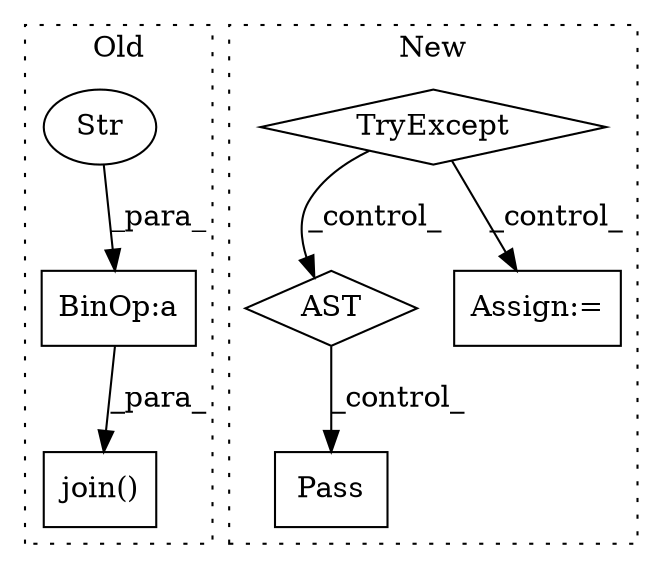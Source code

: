 digraph G {
subgraph cluster0 {
1 [label="join()" a="75" s="401,446" l="13,1" shape="box"];
5 [label="BinOp:a" a="82" s="430" l="3" shape="box"];
6 [label="Str" a="66" s="423" l="7" shape="ellipse"];
label = "Old";
style="dotted";
}
subgraph cluster1 {
2 [label="TryExcept" a="71" s="729" l="18" shape="diamond"];
3 [label="AST" a="2" s="879,0" l="6,0" shape="diamond"];
4 [label="Assign:=" a="68" s="758" l="7" shape="box"];
7 [label="Pass" a="62" s="900" l="4" shape="box"];
label = "New";
style="dotted";
}
2 -> 3 [label="_control_"];
2 -> 4 [label="_control_"];
3 -> 7 [label="_control_"];
5 -> 1 [label="_para_"];
6 -> 5 [label="_para_"];
}